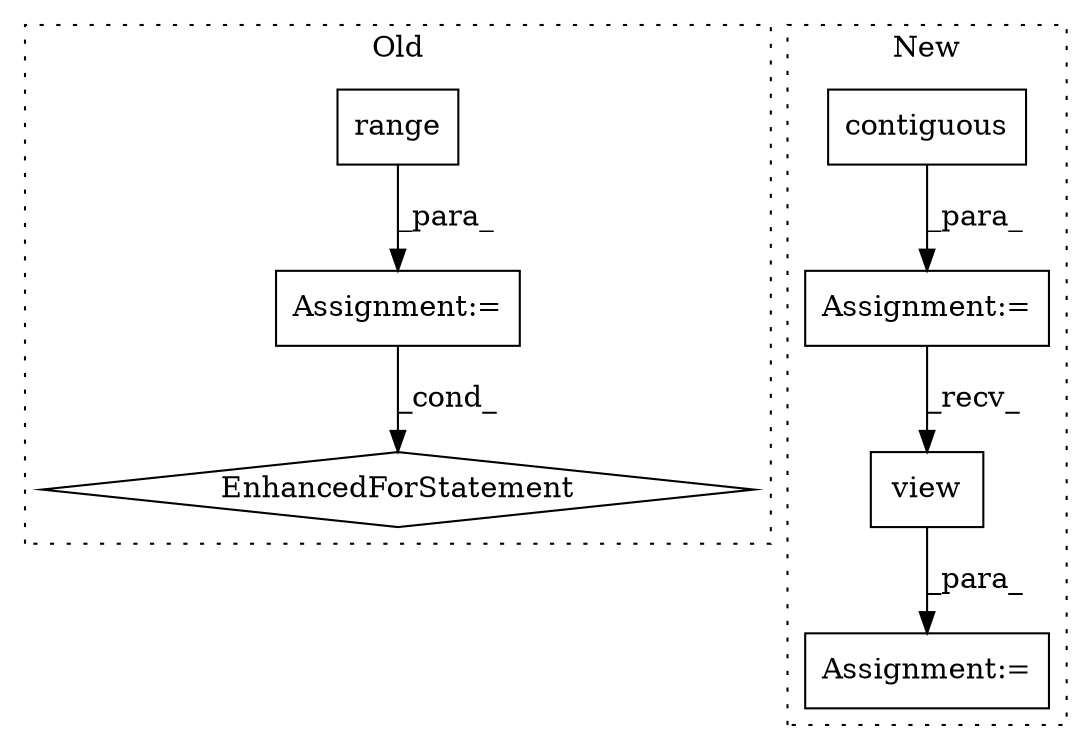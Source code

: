 digraph G {
subgraph cluster0 {
1 [label="range" a="32" s="10698,10729" l="6,1" shape="box"];
3 [label="Assignment:=" a="7" s="10628,10730" l="61,2" shape="box"];
5 [label="EnhancedForStatement" a="70" s="10628,10730" l="61,2" shape="diamond"];
label = "Old";
style="dotted";
}
subgraph cluster1 {
2 [label="contiguous" a="32" s="10878" l="12" shape="box"];
4 [label="Assignment:=" a="7" s="11149" l="1" shape="box"];
6 [label="view" a="32" s="11155,11162" l="5,1" shape="box"];
7 [label="Assignment:=" a="7" s="11016" l="1" shape="box"];
label = "New";
style="dotted";
}
1 -> 3 [label="_para_"];
2 -> 7 [label="_para_"];
3 -> 5 [label="_cond_"];
6 -> 4 [label="_para_"];
7 -> 6 [label="_recv_"];
}